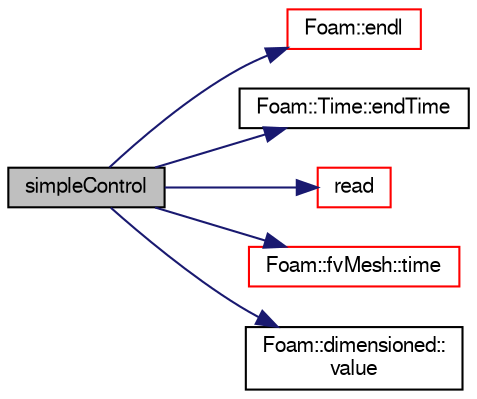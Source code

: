 digraph "simpleControl"
{
  bgcolor="transparent";
  edge [fontname="FreeSans",fontsize="10",labelfontname="FreeSans",labelfontsize="10"];
  node [fontname="FreeSans",fontsize="10",shape=record];
  rankdir="LR";
  Node2 [label="simpleControl",height=0.2,width=0.4,color="black", fillcolor="grey75", style="filled", fontcolor="black"];
  Node2 -> Node3 [color="midnightblue",fontsize="10",style="solid",fontname="FreeSans"];
  Node3 [label="Foam::endl",height=0.2,width=0.4,color="red",URL="$a21124.html#a2db8fe02a0d3909e9351bb4275b23ce4",tooltip="Add newline and flush stream. "];
  Node2 -> Node5 [color="midnightblue",fontsize="10",style="solid",fontname="FreeSans"];
  Node5 [label="Foam::Time::endTime",height=0.2,width=0.4,color="black",URL="$a26350.html#ae7d70b81c76a22c6afa4ec609294ea21",tooltip="Return end time. "];
  Node2 -> Node6 [color="midnightblue",fontsize="10",style="solid",fontname="FreeSans"];
  Node6 [label="read",height=0.2,width=0.4,color="red",URL="$a21938.html#aaa936da334e29618ece019bd8a9aa06f",tooltip="Read controls from fvSolution dictionary. "];
  Node2 -> Node112 [color="midnightblue",fontsize="10",style="solid",fontname="FreeSans"];
  Node112 [label="Foam::fvMesh::time",height=0.2,width=0.4,color="red",URL="$a22766.html#a0d94096809fe3376b29a2a29ca11bb18",tooltip="Return the top-level database. "];
  Node2 -> Node232 [color="midnightblue",fontsize="10",style="solid",fontname="FreeSans"];
  Node232 [label="Foam::dimensioned::\lvalue",height=0.2,width=0.4,color="black",URL="$a26366.html#a7948200a26c85fc3a83ffa510a91d668",tooltip="Return const reference to value. "];
}
